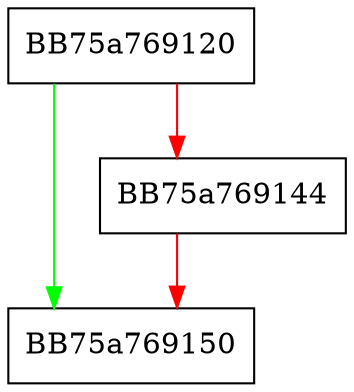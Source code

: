 digraph RootCertUser_cleanup_module {
  node [shape="box"];
  graph [splines=ortho];
  BB75a769120 -> BB75a769150 [color="green"];
  BB75a769120 -> BB75a769144 [color="red"];
  BB75a769144 -> BB75a769150 [color="red"];
}